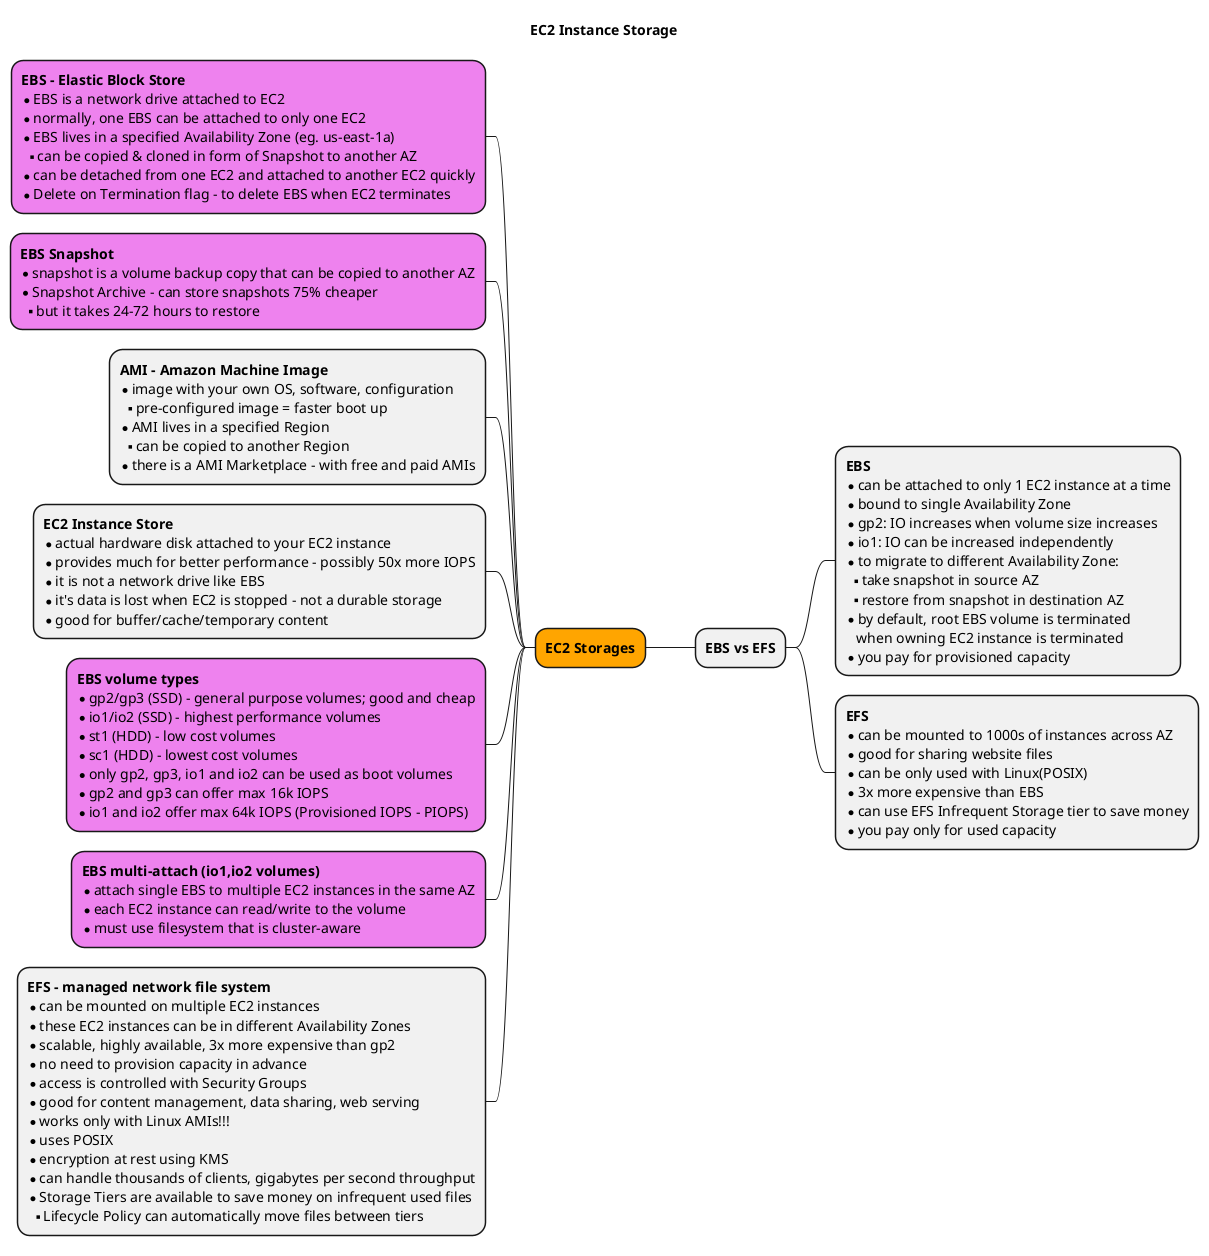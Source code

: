 @startmindmap mindmap

title EC2 Instance Storage

<style>
mindmapDiagram {
    .ebs {
        BackgroundColor  Violet
  }
}
</style>


*[#Orange] <b>EC2 Storages
 * <b>EBS vs EFS
  * <b>EBS\n*can be attached to only 1 EC2 instance at a time\n*bound to single Availability Zone\n*gp2: IO increases when volume size increases\n*io1: IO can be increased independently\n*to migrate to different Availability Zone:\n**take snapshot in source AZ\n**restore from snapshot in destination AZ\n*by default, root EBS volume is terminated\n   when owning EC2 instance is terminated\n*you pay for provisioned capacity
  * <b>EFS\n*can be mounted to 1000s of instances across AZ\n*good for sharing website files\n*can be only used with Linux(POSIX)\n*3x more expensive than EBS\n*can use EFS Infrequent Storage tier to save money\n*you pay only for used capacity
 left side
 * <b>EBS - Elastic Block Store\n*EBS is a network drive attached to EC2\n*normally, one EBS can be attached to only one EC2\n*EBS lives in a specified Availability Zone (eg. us-east-1a)\n**can be copied & cloned in form of Snapshot to another AZ\n*can be detached from one EC2 and attached to another EC2 quickly\n*Delete on Termination flag - to delete EBS when EC2 terminates <<ebs>>
 * <b>EBS Snapshot\n*snapshot is a volume backup copy that can be copied to another AZ\n*Snapshot Archive - can store snapshots 75% cheaper\n**but it takes 24-72 hours to restore <<ebs>>
 * <b>AMI - Amazon Machine Image\n*image with your own OS, software, configuration\n**pre-configured image = faster boot up\n*AMI lives in a specified Region\n**can be copied to another Region\n*there is a AMI Marketplace - with free and paid AMIs
 * <b>EC2 Instance Store\n*actual hardware disk attached to your EC2 instance\n*provides much for better performance - possibly 50x more IOPS\n*it is not a network drive like EBS\n*it's data is lost when EC2 is stopped - not a durable storage\n*good for buffer/cache/temporary content
 * <b>EBS volume types\n*gp2/gp3 (SSD) - general purpose volumes; good and cheap\n*io1/io2 (SSD) - highest performance volumes\n*st1 (HDD) - low cost volumes\n*sc1 (HDD) - lowest cost volumes\n*only gp2, gp3, io1 and io2 can be used as boot volumes\n*gp2 and gp3 can offer max 16k IOPS\n*io1 and io2 offer max 64k IOPS (Provisioned IOPS - PIOPS)<<ebs>>
 * <b>EBS multi-attach (io1,io2 volumes)\n*attach single EBS to multiple EC2 instances in the same AZ\n*each EC2 instance can read/write to the volume\n*must use filesystem that is cluster-aware<<ebs>>
 * <b>EFS - managed network file system\n*can be mounted on multiple EC2 instances\n*these EC2 instances can be in different Availability Zones\n*scalable, highly available, 3x more expensive than gp2\n*no need to provision capacity in advance\n*access is controlled with Security Groups\n*good for content management, data sharing, web serving\n*works only with Linux AMIs!!!\n*uses POSIX\n*encryption at rest using KMS\n*can handle thousands of clients, gigabytes per second throughput\n*Storage Tiers are available to save money on infrequent used files\n**Lifecycle Policy can automatically move files between tiers
@endmindmap